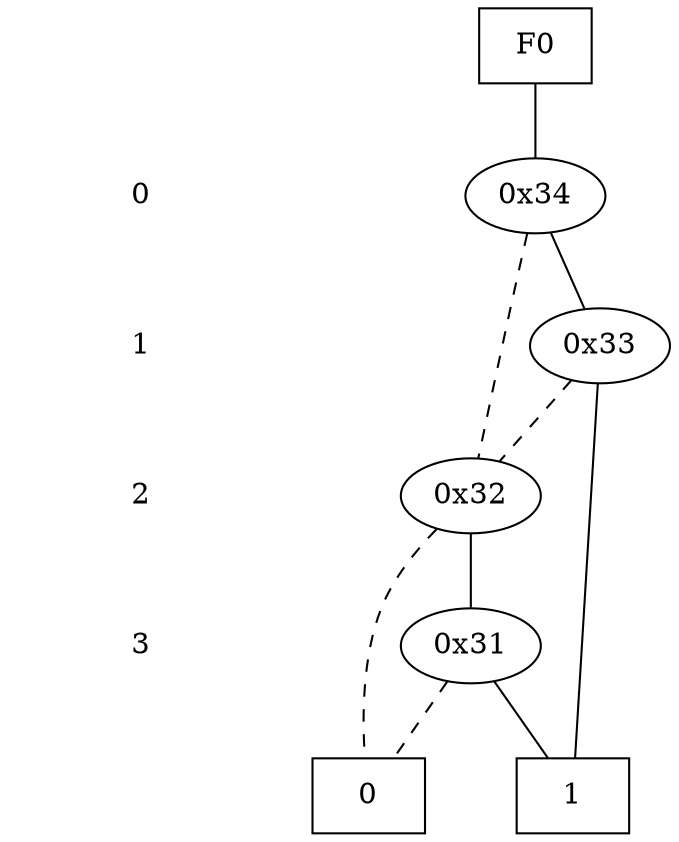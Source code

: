 digraph "DD" {
size = "7.5,10"
center = true;
edge [dir = none];
{ node [shape = plaintext];
  edge [style = invis];
  "CONST NODES" [style = invis];
" 0 " -> " 1 " -> " 2 " -> " 3 " -> "CONST NODES"; 
}
{ rank = same; node [shape = box]; edge [style = invis];
"F0"; }
{ rank = same; " 0 ";
"0x34";
}
{ rank = same; " 1 ";
"0x33";
}
{ rank = same; " 2 ";
"0x32";
}
{ rank = same; " 3 ";
"0x31";
}
{ rank = same; "CONST NODES";
{ node [shape = box]; "0x26";
"0x25";
}
}
"F0" -> "0x34" [style = solid];
"0x34" -> "0x33";
"0x34" -> "0x32" [style = dashed];
"0x33" -> "0x25";
"0x33" -> "0x32" [style = dashed];
"0x32" -> "0x31";
"0x32" -> "0x26" [style = dashed];
"0x31" -> "0x25";
"0x31" -> "0x26" [style = dashed];
"0x26" [label = "0"];
"0x25" [label = "1"];
}
